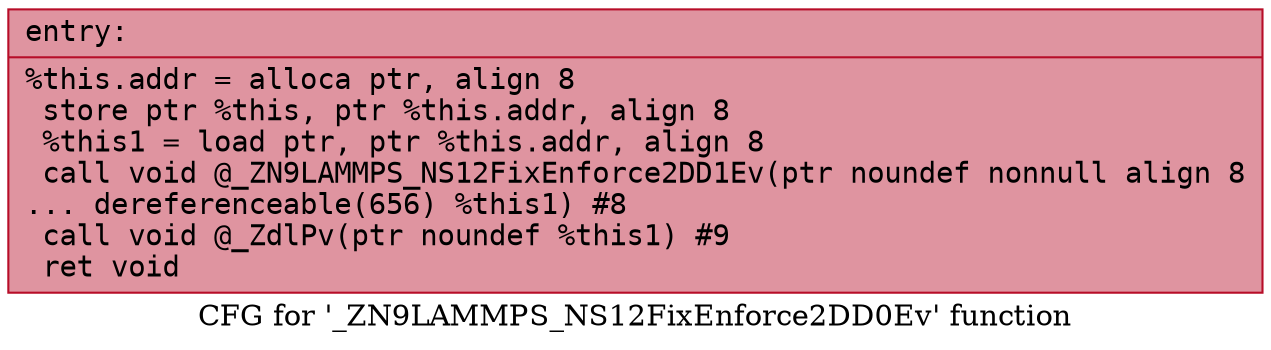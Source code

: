 digraph "CFG for '_ZN9LAMMPS_NS12FixEnforce2DD0Ev' function" {
	label="CFG for '_ZN9LAMMPS_NS12FixEnforce2DD0Ev' function";

	Node0x5584e9b23520 [shape=record,color="#b70d28ff", style=filled, fillcolor="#b70d2870" fontname="Courier",label="{entry:\l|  %this.addr = alloca ptr, align 8\l  store ptr %this, ptr %this.addr, align 8\l  %this1 = load ptr, ptr %this.addr, align 8\l  call void @_ZN9LAMMPS_NS12FixEnforce2DD1Ev(ptr noundef nonnull align 8\l... dereferenceable(656) %this1) #8\l  call void @_ZdlPv(ptr noundef %this1) #9\l  ret void\l}"];
}

